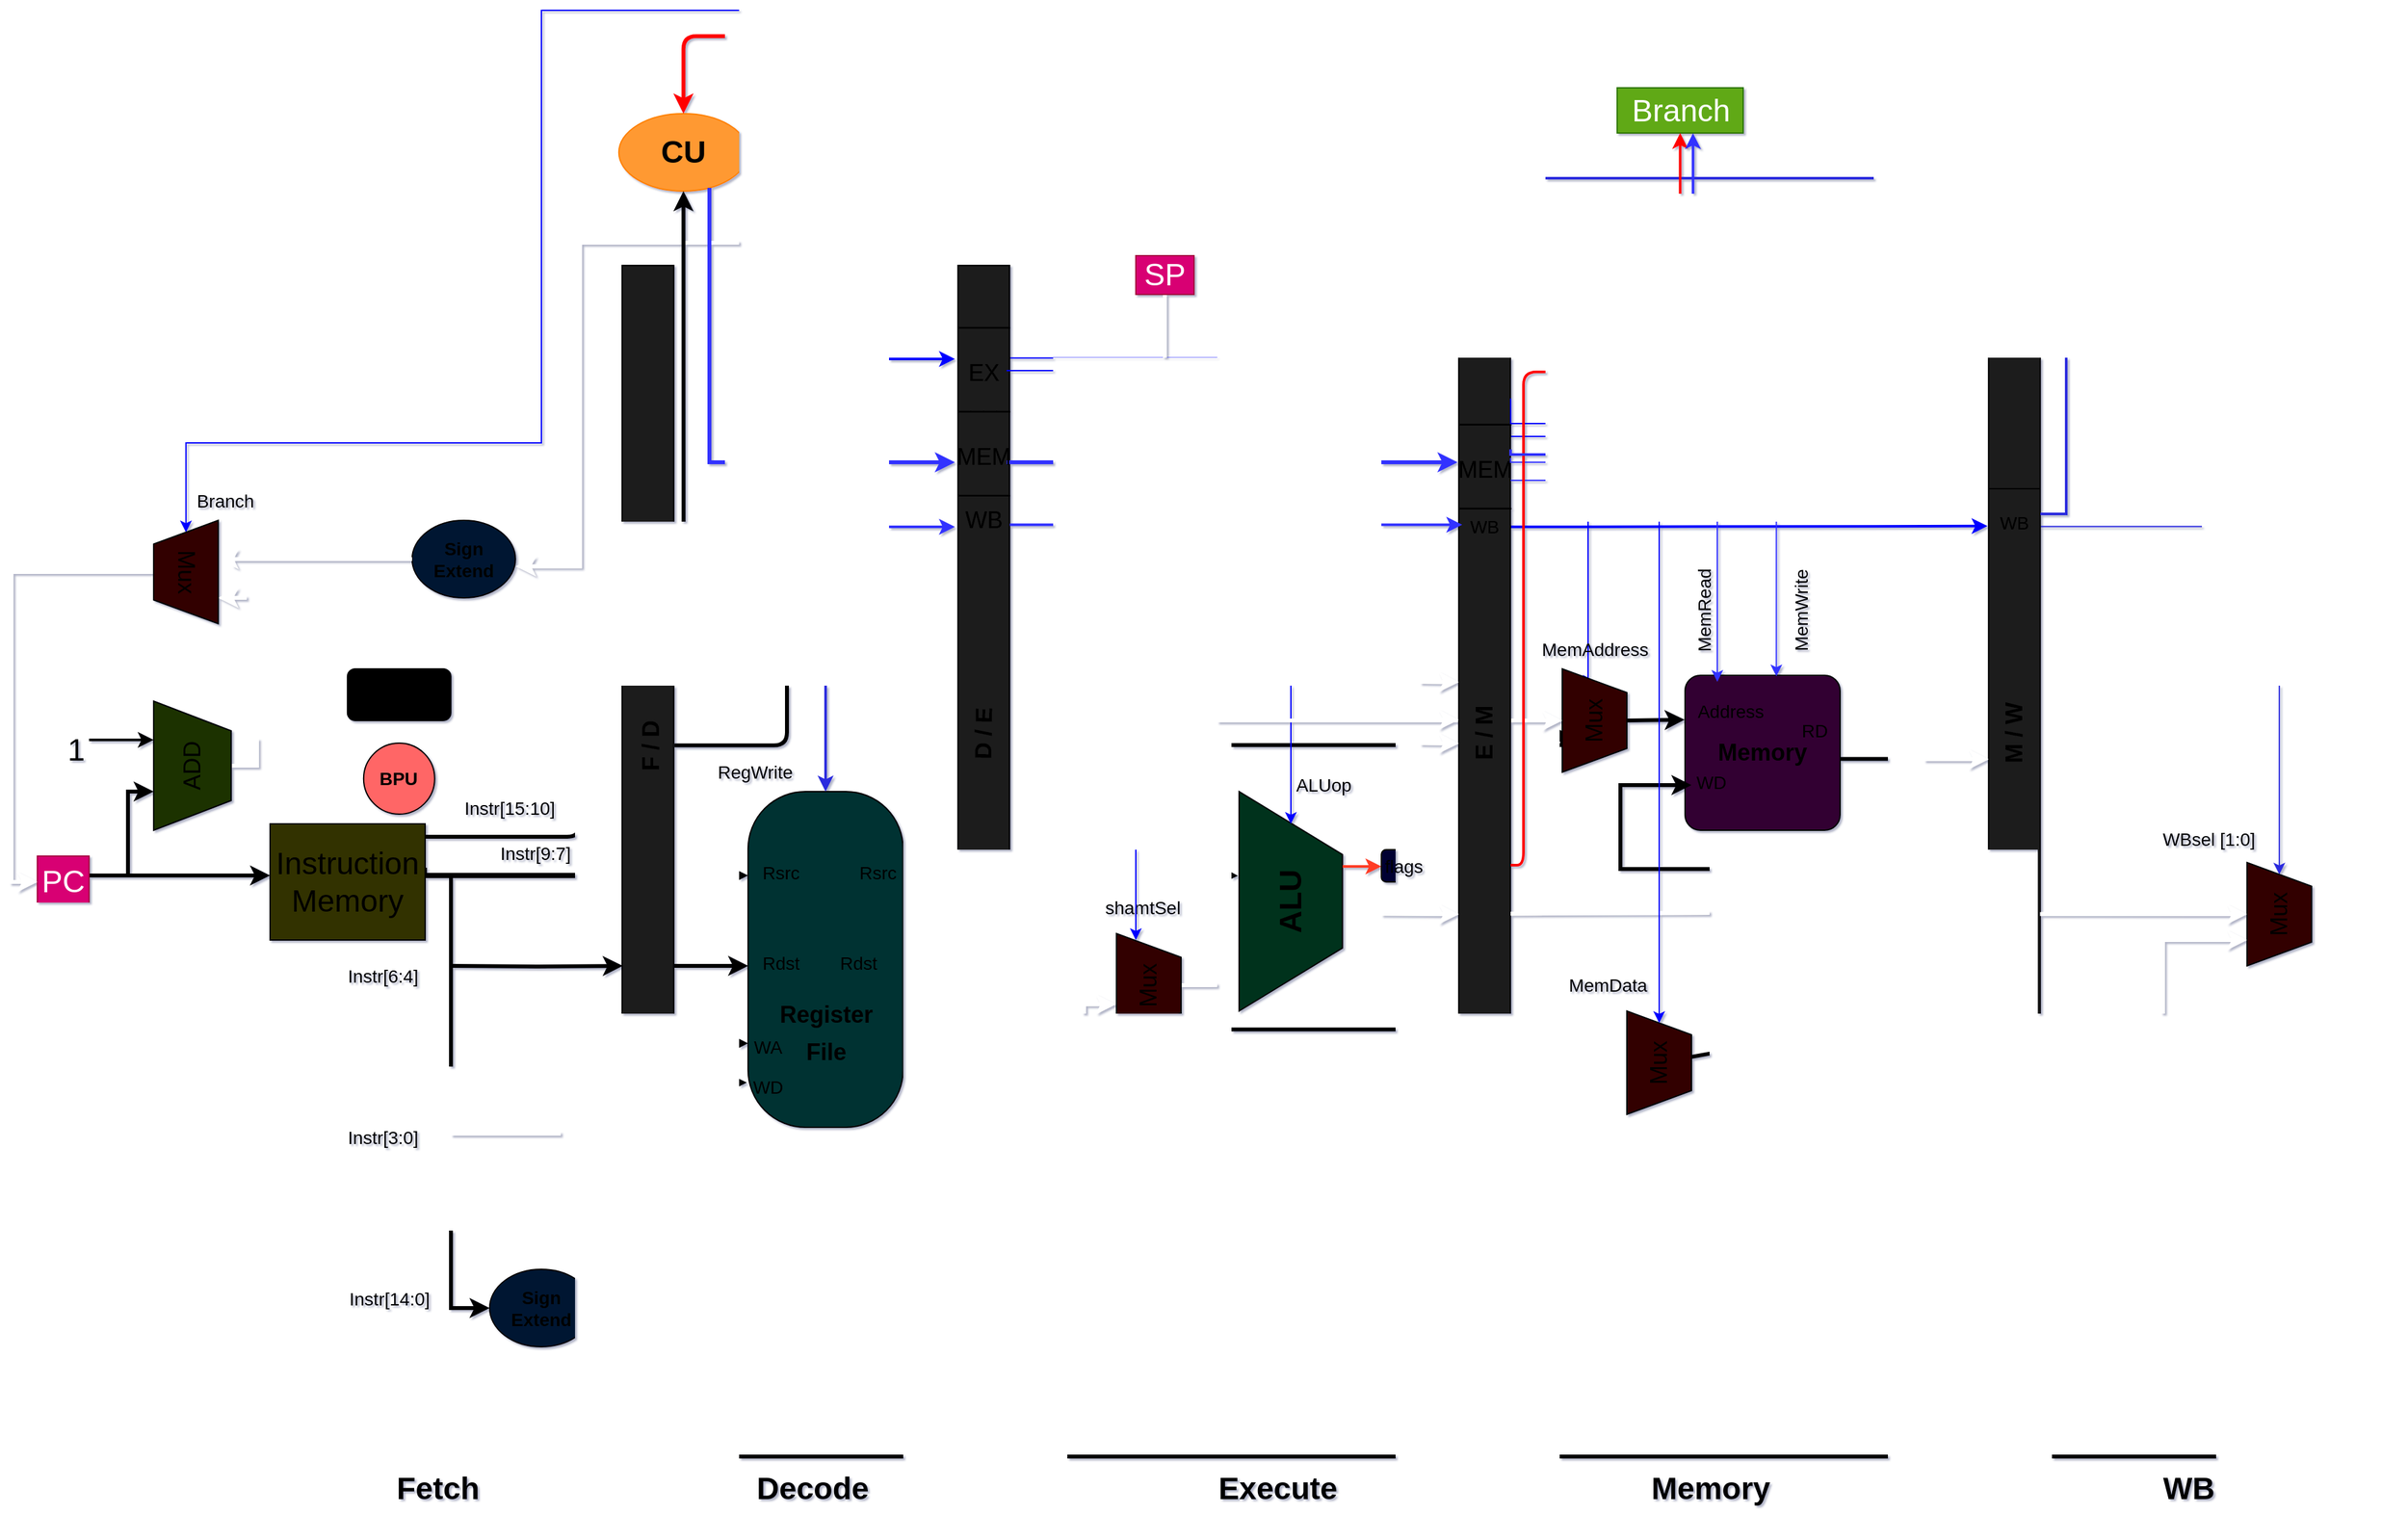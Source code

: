 <mxfile>
    <diagram id="hN2imFUbjWq815YW1i8x" name="Page-1">
        <mxGraphModel dx="3600" dy="2480" grid="1" gridSize="10" guides="1" tooltips="1" connect="1" arrows="1" fold="1" page="1" pageScale="1" pageWidth="850" pageHeight="1100" background="none" math="0" shadow="1">
            <root>
                <mxCell id="0"/>
                <mxCell id="1" parent="0"/>
                <mxCell id="GlmsrG5sMG7XwUcal3Ds-2" value="" style="endArrow=none;dashed=1;html=1;dashPattern=1 3;strokeWidth=2;rounded=0;startArrow=none;shadow=0;" parent="1" source="GlmsrG5sMG7XwUcal3Ds-90" edge="1">
                    <mxGeometry width="50" height="50" relative="1" as="geometry">
                        <mxPoint x="588.91" y="880" as="sourcePoint"/>
                        <mxPoint x="584.91" y="50" as="targetPoint"/>
                    </mxGeometry>
                </mxCell>
                <mxCell id="GlmsrG5sMG7XwUcal3Ds-3" value="" style="endArrow=none;dashed=1;html=1;dashPattern=1 3;strokeWidth=2;rounded=0;fillColor=#000000;shadow=0;startArrow=none;" parent="1" source="WDpgufmApOgBnWALHM8Q-29" edge="1">
                    <mxGeometry width="50" height="50" relative="1" as="geometry">
                        <mxPoint x="-480" y="875" as="sourcePoint"/>
                        <mxPoint x="-480" y="45" as="targetPoint"/>
                    </mxGeometry>
                </mxCell>
                <mxCell id="GlmsrG5sMG7XwUcal3Ds-5" value="&lt;b&gt;&lt;font style=&quot;font-size: 24px;&quot;&gt;Fetch&lt;/font&gt;&lt;/b&gt;" style="text;html=1;strokeColor=none;fillColor=none;align=center;verticalAlign=middle;whiteSpace=wrap;rounded=0;shadow=0;" parent="1" vertex="1">
                    <mxGeometry x="-660.09" y="900" width="60" height="30" as="geometry"/>
                </mxCell>
                <mxCell id="GlmsrG5sMG7XwUcal3Ds-6" value="&lt;b&gt;&lt;font style=&quot;font-size: 24px;&quot;&gt;Decode&lt;/font&gt;&lt;/b&gt;" style="text;html=1;strokeColor=none;fillColor=none;align=center;verticalAlign=middle;whiteSpace=wrap;rounded=0;shadow=0;" parent="1" vertex="1">
                    <mxGeometry x="-370.09" y="900" width="60" height="30" as="geometry"/>
                </mxCell>
                <mxCell id="GlmsrG5sMG7XwUcal3Ds-7" value="&lt;b&gt;&lt;font style=&quot;font-size: 24px;&quot;&gt;Execute&lt;/font&gt;&lt;/b&gt;" style="text;html=1;strokeColor=none;fillColor=none;align=center;verticalAlign=middle;whiteSpace=wrap;rounded=0;shadow=0;" parent="1" vertex="1">
                    <mxGeometry x="-10" y="900" width="60" height="30" as="geometry"/>
                </mxCell>
                <mxCell id="GlmsrG5sMG7XwUcal3Ds-8" value="&lt;b&gt;&lt;font style=&quot;font-size: 24px;&quot;&gt;Memory&lt;/font&gt;&lt;/b&gt;" style="text;html=1;strokeColor=none;fillColor=none;align=center;verticalAlign=middle;whiteSpace=wrap;rounded=0;shadow=0;" parent="1" vertex="1">
                    <mxGeometry x="325" y="900" width="60" height="30" as="geometry"/>
                </mxCell>
                <mxCell id="GlmsrG5sMG7XwUcal3Ds-9" value="&lt;b&gt;&lt;font style=&quot;font-size: 24px;&quot;&gt;WB&lt;/font&gt;&lt;/b&gt;" style="text;html=1;strokeColor=none;fillColor=none;align=center;verticalAlign=middle;whiteSpace=wrap;rounded=0;movable=1;resizable=1;rotatable=1;deletable=1;editable=1;connectable=1;shadow=0;" parent="1" vertex="1">
                    <mxGeometry x="694.91" y="900" width="60" height="30" as="geometry"/>
                </mxCell>
                <mxCell id="GlmsrG5sMG7XwUcal3Ds-10" style="edgeStyle=orthogonalEdgeStyle;rounded=0;orthogonalLoop=1;jettySize=auto;html=1;exitX=0.995;exitY=0.378;exitDx=0;exitDy=0;entryX=0.467;entryY=-0.024;entryDx=0;entryDy=0;entryPerimeter=0;fontSize=24;shadow=0;exitPerimeter=0;strokeWidth=4;" parent="1" source="GlmsrG5sMG7XwUcal3Ds-13" target="WDpgufmApOgBnWALHM8Q-29" edge="1">
                    <mxGeometry relative="1" as="geometry">
                        <Array as="points">
                            <mxPoint x="-495" y="440"/>
                            <mxPoint x="-489" y="440"/>
                        </Array>
                    </mxGeometry>
                </mxCell>
                <mxCell id="27" style="edgeStyle=orthogonalEdgeStyle;html=1;strokeWidth=3;" parent="1" source="GlmsrG5sMG7XwUcal3Ds-13" edge="1">
                    <mxGeometry relative="1" as="geometry">
                        <mxPoint x="-490" y="340" as="targetPoint"/>
                        <Array as="points">
                            <mxPoint x="-520" y="410"/>
                            <mxPoint x="-520" y="340"/>
                        </Array>
                    </mxGeometry>
                </mxCell>
                <mxCell id="GlmsrG5sMG7XwUcal3Ds-13" value="Instruction&lt;br&gt;Memory&lt;br&gt;" style="rounded=0;whiteSpace=wrap;html=1;fontSize=24;fillColor=#333300;shadow=0;" parent="1" vertex="1">
                    <mxGeometry x="-760" y="400" width="120" height="90" as="geometry"/>
                </mxCell>
                <mxCell id="GlmsrG5sMG7XwUcal3Ds-14" style="edgeStyle=orthogonalEdgeStyle;rounded=0;orthogonalLoop=1;jettySize=auto;html=1;fontSize=24;entryX=0;entryY=0.75;entryDx=0;entryDy=0;shadow=0;strokeWidth=3;" parent="1" edge="1">
                    <mxGeometry relative="1" as="geometry">
                        <mxPoint x="-870" y="440" as="sourcePoint"/>
                        <mxPoint x="-850.09" y="375" as="targetPoint"/>
                        <Array as="points">
                            <mxPoint x="-870" y="375"/>
                        </Array>
                    </mxGeometry>
                </mxCell>
                <mxCell id="GlmsrG5sMG7XwUcal3Ds-15" style="edgeStyle=orthogonalEdgeStyle;rounded=0;orthogonalLoop=1;jettySize=auto;html=1;entryX=0;entryY=0.25;entryDx=0;entryDy=0;fontSize=24;shadow=0;strokeWidth=2;" parent="1" source="GlmsrG5sMG7XwUcal3Ds-16" edge="1">
                    <mxGeometry relative="1" as="geometry">
                        <mxPoint x="-850.09" y="335" as="targetPoint"/>
                        <Array as="points">
                            <mxPoint x="-880.09" y="335"/>
                            <mxPoint x="-880.09" y="335"/>
                        </Array>
                    </mxGeometry>
                </mxCell>
                <mxCell id="GlmsrG5sMG7XwUcal3Ds-16" value="1" style="text;html=1;strokeColor=none;fillColor=none;align=center;verticalAlign=middle;whiteSpace=wrap;rounded=0;fontSize=24;shadow=0;" parent="1" vertex="1">
                    <mxGeometry x="-920" y="330" width="19.91" height="25" as="geometry"/>
                </mxCell>
                <mxCell id="GlmsrG5sMG7XwUcal3Ds-17" style="edgeStyle=orthogonalEdgeStyle;rounded=0;orthogonalLoop=1;jettySize=auto;html=1;fontSize=24;shadow=0;strokeWidth=3;" parent="1" edge="1">
                    <mxGeometry relative="1" as="geometry">
                        <Array as="points">
                            <mxPoint x="-900" y="440"/>
                            <mxPoint x="-720" y="440"/>
                        </Array>
                        <mxPoint x="-900" y="440" as="sourcePoint"/>
                        <mxPoint x="-760" y="440" as="targetPoint"/>
                    </mxGeometry>
                </mxCell>
                <mxCell id="GlmsrG5sMG7XwUcal3Ds-18" value="PC" style="rounded=0;whiteSpace=wrap;html=1;fontSize=24;fillColor=#d80073;shadow=0;fontColor=#ffffff;strokeColor=#A50040;" parent="1" vertex="1">
                    <mxGeometry x="-940.09" y="425" width="40" height="40" as="geometry"/>
                </mxCell>
                <mxCell id="GlmsrG5sMG7XwUcal3Ds-19" style="edgeStyle=orthogonalEdgeStyle;rounded=0;orthogonalLoop=1;jettySize=auto;html=1;exitX=1;exitY=0.25;exitDx=0;exitDy=0;entryX=0.616;entryY=1.011;entryDx=0;entryDy=0;fontSize=24;entryPerimeter=0;shadow=0;strokeWidth=3;" parent="1" source="GlmsrG5sMG7XwUcal3Ds-24" target="GlmsrG5sMG7XwUcal3Ds-28" edge="1">
                    <mxGeometry relative="1" as="geometry">
                        <Array as="points">
                            <mxPoint x="-20" y="440"/>
                        </Array>
                    </mxGeometry>
                </mxCell>
                <mxCell id="GlmsrG5sMG7XwUcal3Ds-20" style="edgeStyle=orthogonalEdgeStyle;rounded=0;orthogonalLoop=1;jettySize=auto;html=1;fontSize=24;entryX=0;entryY=0.25;entryDx=0;entryDy=0;shadow=0;exitX=0.466;exitY=0.997;exitDx=0;exitDy=0;exitPerimeter=0;strokeWidth=3;" parent="1" source="WDpgufmApOgBnWALHM8Q-29" target="GlmsrG5sMG7XwUcal3Ds-24" edge="1">
                    <mxGeometry relative="1" as="geometry">
                        <mxPoint x="-430" y="440" as="sourcePoint"/>
                        <Array as="points"/>
                    </mxGeometry>
                </mxCell>
                <mxCell id="GlmsrG5sMG7XwUcal3Ds-21" style="edgeStyle=orthogonalEdgeStyle;rounded=0;orthogonalLoop=1;jettySize=auto;html=1;fontSize=14;entryX=0.698;entryY=0.986;entryDx=0;entryDy=0;entryPerimeter=0;shadow=0;exitX=0.388;exitY=1.008;exitDx=0;exitDy=0;exitPerimeter=0;strokeWidth=3;" parent="1" source="GlmsrG5sMG7XwUcal3Ds-105" target="GlmsrG5sMG7XwUcal3Ds-84" edge="1">
                    <mxGeometry relative="1" as="geometry">
                        <mxPoint x="-80" y="500" as="targetPoint"/>
                        <Array as="points"/>
                        <mxPoint x="-270" y="509" as="sourcePoint"/>
                    </mxGeometry>
                </mxCell>
                <mxCell id="GlmsrG5sMG7XwUcal3Ds-22" style="edgeStyle=orthogonalEdgeStyle;rounded=0;orthogonalLoop=1;jettySize=auto;html=1;entryX=0;entryY=0.75;entryDx=0;entryDy=0;fontSize=14;shadow=0;strokeWidth=3;" parent="1" target="GlmsrG5sMG7XwUcal3Ds-24" edge="1">
                    <mxGeometry relative="1" as="geometry">
                        <mxPoint x="-430" y="510" as="sourcePoint"/>
                        <Array as="points">
                            <mxPoint x="-430" y="520"/>
                            <mxPoint x="-430" y="570"/>
                        </Array>
                    </mxGeometry>
                </mxCell>
                <mxCell id="GlmsrG5sMG7XwUcal3Ds-24" value="" style="rounded=1;whiteSpace=wrap;html=1;fontSize=18;arcSize=37;fillColor=#003333;shadow=0;" parent="1" vertex="1">
                    <mxGeometry x="-390.09" y="375" width="120" height="260" as="geometry"/>
                </mxCell>
                <mxCell id="GlmsrG5sMG7XwUcal3Ds-25" style="edgeStyle=orthogonalEdgeStyle;rounded=0;orthogonalLoop=1;jettySize=auto;html=1;exitX=1;exitY=1.119;exitDx=0;exitDy=0;entryX=0.75;entryY=0;entryDx=0;entryDy=0;fontSize=24;shadow=0;exitPerimeter=0;strokeWidth=3;" parent="1" source="WDpgufmApOgBnWALHM8Q-13" target="GlmsrG5sMG7XwUcal3Ds-72" edge="1">
                    <mxGeometry relative="1" as="geometry">
                        <mxPoint x="609.82" y="440" as="targetPoint"/>
                        <mxPoint x="499.82" y="350" as="sourcePoint"/>
                        <Array as="points">
                            <mxPoint x="640" y="350"/>
                            <mxPoint x="640" y="450"/>
                        </Array>
                    </mxGeometry>
                </mxCell>
                <mxCell id="GlmsrG5sMG7XwUcal3Ds-27" value="&lt;b&gt;Memory&lt;/b&gt;" style="rounded=1;whiteSpace=wrap;html=1;fontSize=18;arcSize=10;fillColor=#330033;shadow=0;" parent="1" vertex="1">
                    <mxGeometry x="335" y="285" width="120" height="120" as="geometry"/>
                </mxCell>
                <mxCell id="GlmsrG5sMG7XwUcal3Ds-28" value="&lt;b&gt;&lt;font style=&quot;font-size: 24px;&quot;&gt;ALU&lt;/font&gt;&lt;/b&gt;" style="verticalLabelPosition=middle;verticalAlign=middle;html=1;shape=trapezoid;perimeter=trapezoidPerimeter;whiteSpace=wrap;size=0.287;arcSize=10;flipV=1;labelPosition=center;align=center;fontSize=18;rotation=-90;fillColor=#00331A;shadow=0;" parent="1" vertex="1">
                    <mxGeometry x="-55.09" y="420" width="170" height="80" as="geometry"/>
                </mxCell>
                <mxCell id="GlmsrG5sMG7XwUcal3Ds-29" style="edgeStyle=orthogonalEdgeStyle;rounded=0;orthogonalLoop=1;jettySize=auto;html=1;exitX=0.5;exitY=1;exitDx=0;exitDy=0;entryX=0.75;entryY=0;entryDx=0;entryDy=0;strokeColor=#FFFFFF;fontSize=14;fillColor=#000000;shadow=0;strokeWidth=3;" parent="1" source="GlmsrG5sMG7XwUcal3Ds-30" target="GlmsrG5sMG7XwUcal3Ds-61" edge="1">
                    <mxGeometry relative="1" as="geometry"/>
                </mxCell>
                <mxCell id="GlmsrG5sMG7XwUcal3Ds-30" value="ADD" style="verticalLabelPosition=middle;verticalAlign=middle;html=1;shape=trapezoid;perimeter=trapezoidPerimeter;whiteSpace=wrap;size=0.23;arcSize=10;flipV=1;labelPosition=center;align=center;fontSize=18;rotation=-90;fillColor=#1A3300;shadow=0;" parent="1" vertex="1">
                    <mxGeometry x="-870.09" y="325" width="100" height="60" as="geometry"/>
                </mxCell>
                <mxCell id="GlmsrG5sMG7XwUcal3Ds-31" style="edgeStyle=orthogonalEdgeStyle;rounded=0;orthogonalLoop=1;jettySize=auto;html=1;exitX=0.5;exitY=1;exitDx=0;exitDy=0;entryX=-0.008;entryY=0.867;entryDx=0;entryDy=0;entryPerimeter=0;fontSize=24;shadow=0;strokeWidth=3;" parent="1" source="GlmsrG5sMG7XwUcal3Ds-72" target="GlmsrG5sMG7XwUcal3Ds-24" edge="1">
                    <mxGeometry relative="1" as="geometry">
                        <mxPoint x="559.91" y="460" as="sourcePoint"/>
                        <Array as="points">
                            <mxPoint x="880" y="470"/>
                            <mxPoint x="880" y="890"/>
                            <mxPoint x="-420" y="890"/>
                            <mxPoint x="-420" y="600"/>
                        </Array>
                    </mxGeometry>
                </mxCell>
                <mxCell id="GlmsrG5sMG7XwUcal3Ds-32" value="&lt;font style=&quot;font-size: 14px;&quot;&gt;Rsrc&lt;/font&gt;" style="text;html=1;align=center;verticalAlign=middle;resizable=0;points=[];autosize=1;strokeColor=none;fillColor=none;fontSize=24;shadow=0;" parent="1" vertex="1">
                    <mxGeometry x="-315.09" y="415" width="50" height="40" as="geometry"/>
                </mxCell>
                <mxCell id="GlmsrG5sMG7XwUcal3Ds-33" style="edgeStyle=orthogonalEdgeStyle;rounded=0;orthogonalLoop=1;jettySize=auto;html=1;fontSize=18;entryX=0.822;entryY=0.985;entryDx=0;entryDy=0;entryPerimeter=0;shadow=0;strokeWidth=3;" parent="1" target="GlmsrG5sMG7XwUcal3Ds-69" edge="1">
                    <mxGeometry relative="1" as="geometry">
                        <mxPoint x="-40" y="440" as="sourcePoint"/>
                        <mxPoint x="59.91" y="560" as="targetPoint"/>
                        <Array as="points">
                            <mxPoint x="-40.09" y="559"/>
                        </Array>
                    </mxGeometry>
                </mxCell>
                <mxCell id="GlmsrG5sMG7XwUcal3Ds-34" style="edgeStyle=orthogonalEdgeStyle;rounded=0;orthogonalLoop=1;jettySize=auto;html=1;fontSize=18;entryX=0.312;entryY=1.004;entryDx=0;entryDy=0;entryPerimeter=0;shadow=0;strokeWidth=3;" parent="1" target="GlmsrG5sMG7XwUcal3Ds-69" edge="1">
                    <mxGeometry relative="1" as="geometry">
                        <mxPoint x="-140" y="510" as="sourcePoint"/>
                        <mxPoint x="62.91" y="600" as="targetPoint"/>
                        <Array as="points">
                            <mxPoint x="-160" y="510"/>
                            <mxPoint x="-160" y="600"/>
                        </Array>
                    </mxGeometry>
                </mxCell>
                <mxCell id="GlmsrG5sMG7XwUcal3Ds-36" style="edgeStyle=orthogonalEdgeStyle;rounded=0;orthogonalLoop=1;jettySize=auto;html=1;exitX=0;exitY=0.25;exitDx=0;exitDy=0;fontSize=18;shadow=0;entryX=0.893;entryY=1.05;entryDx=0;entryDy=0;entryPerimeter=0;strokeWidth=3;" parent="1" target="GlmsrG5sMG7XwUcal3Ds-67" edge="1">
                    <mxGeometry relative="1" as="geometry">
                        <mxPoint x="-154.32" y="440" as="sourcePoint"/>
                        <mxPoint x="234.77" y="280" as="targetPoint"/>
                        <Array as="points">
                            <mxPoint x="-154" y="290"/>
                            <mxPoint x="235" y="290"/>
                            <mxPoint x="235" y="289"/>
                        </Array>
                    </mxGeometry>
                </mxCell>
                <mxCell id="GlmsrG5sMG7XwUcal3Ds-37" style="edgeStyle=orthogonalEdgeStyle;rounded=0;orthogonalLoop=1;jettySize=auto;html=1;exitX=0;exitY=0.75;exitDx=0;exitDy=0;fontSize=18;entryX=0.25;entryY=0;entryDx=0;entryDy=0;shadow=0;strokeWidth=3;" parent="1" target="GlmsrG5sMG7XwUcal3Ds-67" edge="1">
                    <mxGeometry relative="1" as="geometry">
                        <mxPoint x="-140.09" y="510" as="sourcePoint"/>
                        <mxPoint x="79.91" y="340" as="targetPoint"/>
                        <Array as="points">
                            <mxPoint x="-140" y="339"/>
                            <mxPoint x="240" y="339"/>
                        </Array>
                    </mxGeometry>
                </mxCell>
                <mxCell id="GlmsrG5sMG7XwUcal3Ds-38" value="&lt;font style=&quot;font-size: 14px;&quot;&gt;Address&lt;/font&gt;" style="text;html=1;align=center;verticalAlign=middle;resizable=0;points=[];autosize=1;strokeColor=none;fillColor=none;fontSize=24;shadow=0;" parent="1" vertex="1">
                    <mxGeometry x="335" y="290" width="70" height="40" as="geometry"/>
                </mxCell>
                <mxCell id="GlmsrG5sMG7XwUcal3Ds-39" value="&lt;font style=&quot;font-size: 14px;&quot;&gt;WD&lt;/font&gt;" style="text;html=1;align=center;verticalAlign=middle;resizable=0;points=[];autosize=1;strokeColor=none;fillColor=none;fontSize=24;shadow=0;" parent="1" vertex="1">
                    <mxGeometry x="330" y="345" width="50" height="40" as="geometry"/>
                </mxCell>
                <mxCell id="GlmsrG5sMG7XwUcal3Ds-40" value="&lt;font style=&quot;font-size: 14px;&quot;&gt;Rdst&lt;/font&gt;" style="text;html=1;align=center;verticalAlign=middle;resizable=0;points=[];autosize=1;strokeColor=none;fillColor=none;fontSize=24;shadow=0;" parent="1" vertex="1">
                    <mxGeometry x="-330.09" y="485" width="50" height="40" as="geometry"/>
                </mxCell>
                <mxCell id="GlmsrG5sMG7XwUcal3Ds-41" value="&lt;font style=&quot;&quot;&gt;&lt;font style=&quot;font-size: 18px;&quot;&gt;&lt;b&gt;Register&lt;br&gt;&lt;font style=&quot;&quot;&gt;File&lt;/font&gt;&lt;/b&gt;&lt;/font&gt;&lt;br&gt;&lt;/font&gt;" style="text;html=1;align=center;verticalAlign=middle;resizable=0;points=[];autosize=1;strokeColor=none;fillColor=none;fontSize=24;shadow=0;" parent="1" vertex="1">
                    <mxGeometry x="-380.09" y="525" width="100" height="70" as="geometry"/>
                </mxCell>
                <mxCell id="GlmsrG5sMG7XwUcal3Ds-42" value="&lt;font style=&quot;font-size: 14px;&quot;&gt;WD&lt;br&gt;&lt;br&gt;&lt;/font&gt;" style="text;html=1;align=center;verticalAlign=middle;resizable=0;points=[];autosize=1;strokeColor=none;fillColor=none;fontSize=24;shadow=0;" parent="1" vertex="1">
                    <mxGeometry x="-400.09" y="580" width="50" height="70" as="geometry"/>
                </mxCell>
                <mxCell id="GlmsrG5sMG7XwUcal3Ds-43" style="edgeStyle=orthogonalEdgeStyle;rounded=0;orthogonalLoop=1;jettySize=auto;html=1;exitX=0.5;exitY=0;exitDx=0;exitDy=0;entryX=0;entryY=0.5;entryDx=0;entryDy=0;strokeColor=#0000FF;fontSize=14;fillColor=#000000;shadow=0;" parent="1" source="18" target="GlmsrG5sMG7XwUcal3Ds-61" edge="1">
                    <mxGeometry relative="1" as="geometry">
                        <Array as="points">
                            <mxPoint x="336" y="-230"/>
                            <mxPoint x="-550" y="-230"/>
                            <mxPoint x="-550" y="105"/>
                            <mxPoint x="-825" y="105"/>
                        </Array>
                    </mxGeometry>
                </mxCell>
                <mxCell id="GlmsrG5sMG7XwUcal3Ds-48" value="&lt;font style=&quot;font-size: 24px;&quot;&gt;&lt;b&gt;CU&lt;/b&gt;&lt;/font&gt;" style="ellipse;whiteSpace=wrap;html=1;fontSize=18;strokeColor=#FF8000;fillColor=#FF9933;shadow=0;" parent="1" vertex="1">
                    <mxGeometry x="-490.09" y="-150" width="100" height="60" as="geometry"/>
                </mxCell>
                <mxCell id="GlmsrG5sMG7XwUcal3Ds-49" value="&lt;font style=&quot;font-size: 14px&quot;&gt;Instr[6:4]&lt;/font&gt;" style="text;html=1;align=center;verticalAlign=middle;resizable=0;points=[];autosize=1;strokeColor=none;fillColor=none;fontSize=24;shadow=0;" parent="1" vertex="1">
                    <mxGeometry x="-707.59" y="495" width="70" height="40" as="geometry"/>
                </mxCell>
                <mxCell id="GlmsrG5sMG7XwUcal3Ds-51" value="&lt;font style=&quot;font-size: 14px;&quot;&gt;WA&lt;/font&gt;" style="text;html=1;align=center;verticalAlign=middle;resizable=0;points=[];autosize=1;strokeColor=none;fillColor=none;fontSize=24;shadow=0;" parent="1" vertex="1">
                    <mxGeometry x="-400.09" y="550" width="50" height="40" as="geometry"/>
                </mxCell>
                <mxCell id="GlmsrG5sMG7XwUcal3Ds-52" style="edgeStyle=orthogonalEdgeStyle;rounded=0;orthogonalLoop=1;jettySize=auto;html=1;strokeColor=#FFFFFF;fontSize=14;fillColor=#000000;entryX=1.004;entryY=0.594;entryDx=0;entryDy=0;shadow=0;entryPerimeter=0;strokeWidth=3;" parent="1" target="GlmsrG5sMG7XwUcal3Ds-54" edge="1">
                    <mxGeometry relative="1" as="geometry">
                        <mxPoint x="-170" y="510" as="sourcePoint"/>
                        <Array as="points">
                            <mxPoint x="-170" y="-50"/>
                            <mxPoint x="-520" y="-50"/>
                            <mxPoint x="-520" y="201"/>
                        </Array>
                    </mxGeometry>
                </mxCell>
                <mxCell id="GlmsrG5sMG7XwUcal3Ds-54" value="&lt;b&gt;Sign &lt;/b&gt;&lt;br&gt;&lt;b&gt;Extend&lt;/b&gt;" style="ellipse;whiteSpace=wrap;html=1;fontSize=14;fillColor=#001933;shadow=0;" parent="1" vertex="1">
                    <mxGeometry x="-650.09" y="165" width="80" height="60" as="geometry"/>
                </mxCell>
                <mxCell id="GlmsrG5sMG7XwUcal3Ds-55" style="edgeStyle=orthogonalEdgeStyle;rounded=0;orthogonalLoop=1;jettySize=auto;html=1;entryX=0;entryY=0.5;entryDx=0;entryDy=0;fontSize=14;shadow=0;strokeWidth=3;" parent="1" target="GlmsrG5sMG7XwUcal3Ds-57" edge="1">
                    <mxGeometry relative="1" as="geometry">
                        <Array as="points">
                            <mxPoint x="-620" y="440"/>
                            <mxPoint x="-620" y="775"/>
                        </Array>
                        <mxPoint x="-520" y="440" as="sourcePoint"/>
                    </mxGeometry>
                </mxCell>
                <mxCell id="GlmsrG5sMG7XwUcal3Ds-56" style="edgeStyle=orthogonalEdgeStyle;rounded=0;orthogonalLoop=1;jettySize=auto;html=1;entryX=0.095;entryY=-0.009;entryDx=0;entryDy=0;entryPerimeter=0;shadow=0;strokeColor=#FFFFFF;fontSize=10;fillColor=none;strokeWidth=3;" parent="1" source="GlmsrG5sMG7XwUcal3Ds-57" target="GlmsrG5sMG7XwUcal3Ds-92" edge="1">
                    <mxGeometry relative="1" as="geometry">
                        <Array as="points"/>
                    </mxGeometry>
                </mxCell>
                <mxCell id="GlmsrG5sMG7XwUcal3Ds-57" value="&lt;b&gt;Sign &lt;/b&gt;&lt;br&gt;&lt;b&gt;Extend&lt;/b&gt;" style="ellipse;whiteSpace=wrap;html=1;fontSize=14;fillColor=#001933;shadow=0;" parent="1" vertex="1">
                    <mxGeometry x="-590.09" y="745" width="80" height="60" as="geometry"/>
                </mxCell>
                <mxCell id="GlmsrG5sMG7XwUcal3Ds-58" value="&lt;font style=&quot;font-size: 14px&quot;&gt;Instr[14:0]&lt;/font&gt;" style="text;html=1;align=center;verticalAlign=middle;resizable=0;points=[];autosize=1;strokeColor=none;fillColor=none;fontSize=24;shadow=0;" parent="1" vertex="1">
                    <mxGeometry x="-707.59" y="745" width="80" height="40" as="geometry"/>
                </mxCell>
                <mxCell id="GlmsrG5sMG7XwUcal3Ds-59" value="&lt;b&gt;BPU&lt;/b&gt;" style="ellipse;whiteSpace=wrap;html=1;aspect=fixed;fontSize=14;fillColor=#FF6666;shadow=0;" parent="1" vertex="1">
                    <mxGeometry x="-687.59" y="337.5" width="55" height="55" as="geometry"/>
                </mxCell>
                <mxCell id="GlmsrG5sMG7XwUcal3Ds-60" style="edgeStyle=orthogonalEdgeStyle;rounded=0;orthogonalLoop=1;jettySize=auto;html=1;exitX=0.5;exitY=1;exitDx=0;exitDy=0;entryX=0;entryY=0.5;entryDx=0;entryDy=0;strokeColor=#FFFFFF;fontSize=14;fillColor=#000000;shadow=0;strokeWidth=3;" parent="1" source="GlmsrG5sMG7XwUcal3Ds-61" target="GlmsrG5sMG7XwUcal3Ds-18" edge="1">
                    <mxGeometry relative="1" as="geometry"/>
                </mxCell>
                <mxCell id="GlmsrG5sMG7XwUcal3Ds-61" value="Mux&lt;br&gt;" style="verticalLabelPosition=middle;verticalAlign=middle;html=1;shape=trapezoid;perimeter=trapezoidPerimeter;whiteSpace=wrap;size=0.23;arcSize=10;flipV=1;labelPosition=center;align=center;fontSize=18;rotation=90;fillColor=#330000;shadow=0;" parent="1" vertex="1">
                    <mxGeometry x="-865.09" y="180" width="80" height="50" as="geometry"/>
                </mxCell>
                <mxCell id="GlmsrG5sMG7XwUcal3Ds-62" style="edgeStyle=orthogonalEdgeStyle;rounded=0;orthogonalLoop=1;jettySize=auto;html=1;entryX=0;entryY=0.5;entryDx=0;entryDy=0;strokeColor=#FF3C26;fontSize=14;fillColor=#000000;shadow=0;strokeWidth=2;" parent="1" target="GlmsrG5sMG7XwUcal3Ds-64" edge="1">
                    <mxGeometry relative="1" as="geometry">
                        <mxPoint x="70" y="433" as="sourcePoint"/>
                    </mxGeometry>
                </mxCell>
                <mxCell id="2" style="edgeStyle=none;html=1;exitX=1;exitY=0.5;exitDx=0;exitDy=0;entryX=0.483;entryY=-0.02;entryDx=0;entryDy=0;entryPerimeter=0;strokeWidth=2;strokeColor=#FF0000;" parent="1" source="GlmsrG5sMG7XwUcal3Ds-64" target="GlmsrG5sMG7XwUcal3Ds-92" edge="1">
                    <mxGeometry relative="1" as="geometry"/>
                </mxCell>
                <mxCell id="GlmsrG5sMG7XwUcal3Ds-64" value="flags" style="rounded=1;whiteSpace=wrap;html=1;fontSize=14;fillColor=#000033;shadow=0;" parent="1" vertex="1">
                    <mxGeometry x="100" y="420" width="35" height="25" as="geometry"/>
                </mxCell>
                <mxCell id="GlmsrG5sMG7XwUcal3Ds-65" value="Branch" style="text;html=1;align=center;verticalAlign=middle;resizable=0;points=[];autosize=1;strokeColor=none;fillColor=none;fontSize=14;shadow=0;" parent="1" vertex="1">
                    <mxGeometry x="-830" y="135" width="70" height="30" as="geometry"/>
                </mxCell>
                <mxCell id="GlmsrG5sMG7XwUcal3Ds-66" style="edgeStyle=orthogonalEdgeStyle;rounded=0;orthogonalLoop=1;jettySize=auto;html=1;entryX=1;entryY=0.5;entryDx=0;entryDy=0;strokeColor=#0000FF;fontSize=14;fillColor=#000000;shadow=0;exitX=0.871;exitY=0.968;exitDx=0;exitDy=0;exitPerimeter=0;" parent="1" source="GlmsrG5sMG7XwUcal3Ds-92" target="GlmsrG5sMG7XwUcal3Ds-67" edge="1">
                    <mxGeometry relative="1" as="geometry">
                        <Array as="points">
                            <mxPoint x="200" y="89"/>
                            <mxPoint x="200" y="100"/>
                            <mxPoint x="260" y="100"/>
                            <mxPoint x="260" y="289"/>
                        </Array>
                        <mxPoint x="200" y="80" as="sourcePoint"/>
                    </mxGeometry>
                </mxCell>
                <mxCell id="GlmsrG5sMG7XwUcal3Ds-67" value="Mux&lt;br&gt;" style="verticalLabelPosition=middle;verticalAlign=middle;html=1;shape=trapezoid;perimeter=trapezoidPerimeter;whiteSpace=wrap;size=0.23;arcSize=10;flipV=1;labelPosition=center;align=center;fontSize=18;rotation=-90;fillColor=#330000;shadow=0;" parent="1" vertex="1">
                    <mxGeometry x="225" y="295" width="80" height="50" as="geometry"/>
                </mxCell>
                <mxCell id="GlmsrG5sMG7XwUcal3Ds-69" value="Mux&lt;br&gt;" style="verticalLabelPosition=middle;verticalAlign=middle;html=1;shape=trapezoid;perimeter=trapezoidPerimeter;whiteSpace=wrap;size=0.23;arcSize=10;flipV=1;labelPosition=center;align=center;fontSize=18;rotation=-90;fillColor=#330000;shadow=0;" parent="1" vertex="1">
                    <mxGeometry x="275" y="560" width="80" height="50" as="geometry"/>
                </mxCell>
                <mxCell id="GlmsrG5sMG7XwUcal3Ds-70" style="edgeStyle=orthogonalEdgeStyle;rounded=0;orthogonalLoop=1;jettySize=auto;html=1;strokeColor=#0000FF;fontSize=14;fillColor=#000000;shadow=0;entryX=0.153;entryY=1.147;entryDx=0;entryDy=0;entryPerimeter=0;strokeWidth=2;" parent="1" target="GlmsrG5sMG7XwUcal3Ds-96" edge="1">
                    <mxGeometry relative="1" as="geometry">
                        <Array as="points">
                            <mxPoint x="250" y="170"/>
                        </Array>
                        <mxPoint x="510" y="170" as="targetPoint"/>
                        <mxPoint x="200" y="170" as="sourcePoint"/>
                    </mxGeometry>
                </mxCell>
                <mxCell id="GlmsrG5sMG7XwUcal3Ds-71" style="edgeStyle=orthogonalEdgeStyle;rounded=0;orthogonalLoop=1;jettySize=auto;html=1;exitX=0.791;exitY=1.007;exitDx=0;exitDy=0;entryX=1;entryY=0.5;entryDx=0;entryDy=0;shadow=0;strokeColor=#2C2CDE;fontSize=18;exitPerimeter=0;" parent="1" source="GlmsrG5sMG7XwUcal3Ds-90" target="GlmsrG5sMG7XwUcal3Ds-72" edge="1">
                    <mxGeometry relative="1" as="geometry">
                        <Array as="points">
                            <mxPoint x="794.91" y="170"/>
                        </Array>
                    </mxGeometry>
                </mxCell>
                <mxCell id="GlmsrG5sMG7XwUcal3Ds-72" value="Mux&lt;br&gt;" style="verticalLabelPosition=middle;verticalAlign=middle;html=1;shape=trapezoid;perimeter=trapezoidPerimeter;whiteSpace=wrap;size=0.23;arcSize=10;flipV=1;labelPosition=center;align=center;fontSize=18;rotation=-90;fillColor=#330000;movable=1;resizable=1;rotatable=1;deletable=1;editable=1;connectable=1;shadow=0;" parent="1" vertex="1">
                    <mxGeometry x="754.91" y="445" width="80" height="50" as="geometry"/>
                </mxCell>
                <mxCell id="GlmsrG5sMG7XwUcal3Ds-73" value="MemAddress" style="text;html=1;align=center;verticalAlign=middle;resizable=0;points=[];autosize=1;strokeColor=none;fillColor=none;fontSize=14;shadow=0;" parent="1" vertex="1">
                    <mxGeometry x="210.0" y="250" width="110" height="30" as="geometry"/>
                </mxCell>
                <mxCell id="GlmsrG5sMG7XwUcal3Ds-74" value="WBsel [1:0]" style="text;html=1;align=center;verticalAlign=middle;resizable=1;points=[];autosize=1;strokeColor=none;fillColor=none;fontSize=14;movable=1;rotatable=1;deletable=1;editable=1;connectable=1;shadow=0;" parent="1" vertex="1">
                    <mxGeometry x="695" y="402.43" width="90" height="20" as="geometry"/>
                </mxCell>
                <mxCell id="GlmsrG5sMG7XwUcal3Ds-75" value="MemData&lt;br&gt;" style="text;html=1;align=center;verticalAlign=middle;resizable=0;points=[];autosize=1;strokeColor=none;fillColor=none;fontSize=14;shadow=0;" parent="1" vertex="1">
                    <mxGeometry x="234.77" y="510" width="80" height="30" as="geometry"/>
                </mxCell>
                <mxCell id="GlmsrG5sMG7XwUcal3Ds-76" value="RegWrite" style="text;html=1;align=center;verticalAlign=middle;resizable=0;points=[];autosize=1;strokeColor=none;fillColor=none;fontSize=14;shadow=0;" parent="1" vertex="1">
                    <mxGeometry x="-425.0" y="345" width="80" height="30" as="geometry"/>
                </mxCell>
                <mxCell id="GlmsrG5sMG7XwUcal3Ds-77" value="MemRead&lt;br&gt;" style="text;html=1;align=center;verticalAlign=middle;resizable=0;points=[];autosize=1;strokeColor=none;fillColor=none;fontSize=14;rotation=-90;shadow=0;" parent="1" vertex="1">
                    <mxGeometry x="305" y="220" width="90" height="30" as="geometry"/>
                </mxCell>
                <mxCell id="GlmsrG5sMG7XwUcal3Ds-78" value="MemWrite&lt;br&gt;" style="text;html=1;align=center;verticalAlign=middle;resizable=0;points=[];autosize=1;strokeColor=none;fillColor=none;fontSize=14;rotation=-90;shadow=0;" parent="1" vertex="1">
                    <mxGeometry x="380" y="220" width="90" height="30" as="geometry"/>
                </mxCell>
                <mxCell id="GlmsrG5sMG7XwUcal3Ds-79" style="edgeStyle=orthogonalEdgeStyle;rounded=0;orthogonalLoop=1;jettySize=auto;html=1;strokeColor=#0000FF;fontSize=14;fillColor=#000000;shadow=0;exitX=0.919;exitY=0.994;exitDx=0;exitDy=0;exitPerimeter=0;" parent="1" source="GlmsrG5sMG7XwUcal3Ds-105" edge="1">
                    <mxGeometry relative="1" as="geometry">
                        <mxPoint x="-180" y="40" as="sourcePoint"/>
                        <mxPoint x="30" y="400" as="targetPoint"/>
                        <Array as="points">
                            <mxPoint x="30" y="39"/>
                        </Array>
                    </mxGeometry>
                </mxCell>
                <mxCell id="GlmsrG5sMG7XwUcal3Ds-82" value="ALUop" style="text;html=1;align=center;verticalAlign=middle;resizable=0;points=[];autosize=1;strokeColor=none;fillColor=none;fontSize=14;shadow=0;" parent="1" vertex="1">
                    <mxGeometry x="20.0" y="355" width="70" height="30" as="geometry"/>
                </mxCell>
                <mxCell id="GlmsrG5sMG7XwUcal3Ds-83" style="edgeStyle=orthogonalEdgeStyle;rounded=0;orthogonalLoop=1;jettySize=auto;html=1;exitX=0.5;exitY=1;exitDx=0;exitDy=0;entryX=0.119;entryY=1.016;entryDx=0;entryDy=0;entryPerimeter=0;strokeColor=#FFFFFF;fontSize=14;fillColor=#000000;shadow=0;strokeWidth=3;" parent="1" source="GlmsrG5sMG7XwUcal3Ds-84" target="GlmsrG5sMG7XwUcal3Ds-28" edge="1">
                    <mxGeometry relative="1" as="geometry"/>
                </mxCell>
                <mxCell id="GlmsrG5sMG7XwUcal3Ds-84" value="Mux&lt;br&gt;" style="verticalLabelPosition=middle;verticalAlign=middle;html=1;shape=trapezoid;perimeter=trapezoidPerimeter;whiteSpace=wrap;size=0.23;arcSize=10;flipV=1;labelPosition=center;align=center;fontSize=18;rotation=-90;fillColor=#330000;shadow=0;" parent="1" vertex="1">
                    <mxGeometry x="-120" y="500" width="80" height="50" as="geometry"/>
                </mxCell>
                <mxCell id="GlmsrG5sMG7XwUcal3Ds-85" value="shamtSel" style="text;html=1;align=center;verticalAlign=middle;resizable=0;points=[];autosize=1;strokeColor=none;fillColor=none;fontSize=14;shadow=0;" parent="1" vertex="1">
                    <mxGeometry x="-120" y="455" width="70" height="20" as="geometry"/>
                </mxCell>
                <mxCell id="GlmsrG5sMG7XwUcal3Ds-87" value="&lt;b&gt;&lt;font style=&quot;font-size: 18px;&quot;&gt;HDU&lt;/font&gt;&lt;/b&gt;" style="rounded=1;whiteSpace=wrap;html=1;fillColor=#000000;shadow=0;" parent="1" vertex="1">
                    <mxGeometry x="-700.09" y="280" width="80" height="40" as="geometry"/>
                </mxCell>
                <mxCell id="GlmsrG5sMG7XwUcal3Ds-88" style="edgeStyle=orthogonalEdgeStyle;rounded=0;orthogonalLoop=1;jettySize=auto;html=1;exitX=0.5;exitY=1;exitDx=0;exitDy=0;entryX=0.5;entryY=0;entryDx=0;entryDy=0;shadow=0;strokeColor=#FFFFFF;fontSize=18;strokeWidth=3;" parent="1" source="GlmsrG5sMG7XwUcal3Ds-89" target="GlmsrG5sMG7XwUcal3Ds-67" edge="1">
                    <mxGeometry relative="1" as="geometry">
                        <Array as="points">
                            <mxPoint x="-68" y="320"/>
                        </Array>
                    </mxGeometry>
                </mxCell>
                <mxCell id="GlmsrG5sMG7XwUcal3Ds-89" value="SP" style="rounded=0;whiteSpace=wrap;html=1;fontSize=24;fillColor=#d80073;shadow=0;fontColor=#ffffff;strokeColor=#A50040;" parent="1" vertex="1">
                    <mxGeometry x="-90" y="-40" width="45" height="30" as="geometry"/>
                </mxCell>
                <mxCell id="GlmsrG5sMG7XwUcal3Ds-90" value="" style="rounded=0;whiteSpace=wrap;html=1;fontSize=18;fillColor=#1A1A1A;rotation=-90;shadow=0;" parent="1" vertex="1">
                    <mxGeometry x="159.91" y="400" width="860" height="40" as="geometry"/>
                </mxCell>
                <mxCell id="17" style="edgeStyle=elbowEdgeStyle;html=1;exitX=1;exitY=0.5;exitDx=0;exitDy=0;entryX=0.5;entryY=0;entryDx=0;entryDy=0;fontSize=18;strokeColor=#FF0000;strokeWidth=3;" parent="1" source="GlmsrG5sMG7XwUcal3Ds-92" target="GlmsrG5sMG7XwUcal3Ds-48" edge="1">
                    <mxGeometry relative="1" as="geometry">
                        <Array as="points">
                            <mxPoint x="20" y="-210"/>
                        </Array>
                    </mxGeometry>
                </mxCell>
                <mxCell id="GlmsrG5sMG7XwUcal3Ds-92" value="" style="rounded=0;whiteSpace=wrap;html=1;fontSize=18;fillColor=#1A1A1A;rotation=-90;shadow=0;" parent="1" vertex="1">
                    <mxGeometry x="-262.53" y="397.43" width="884.86" height="40" as="geometry"/>
                </mxCell>
                <mxCell id="GlmsrG5sMG7XwUcal3Ds-93" value="&lt;font style=&quot;font-size: 14px;&quot;&gt;WB&lt;/font&gt;" style="text;html=1;strokeColor=none;fillColor=none;align=center;verticalAlign=middle;whiteSpace=wrap;rounded=0;movable=1;resizable=1;rotatable=1;deletable=1;editable=1;connectable=1;shadow=0;" parent="1" vertex="1">
                    <mxGeometry x="150.0" y="155" width="60" height="30" as="geometry"/>
                </mxCell>
                <mxCell id="GlmsrG5sMG7XwUcal3Ds-96" value="&lt;font style=&quot;font-size: 14px;&quot;&gt;_____&lt;br&gt;&lt;br&gt;WB&lt;/font&gt;" style="text;html=1;strokeColor=none;fillColor=none;align=center;verticalAlign=middle;whiteSpace=wrap;rounded=0;movable=1;resizable=1;rotatable=1;deletable=1;editable=1;connectable=1;shadow=0;" parent="1" vertex="1">
                    <mxGeometry x="559.91" y="135" width="60" height="30" as="geometry"/>
                </mxCell>
                <mxCell id="GlmsrG5sMG7XwUcal3Ds-99" value="" style="endArrow=classic;html=1;rounded=0;shadow=0;strokeColor=#FFFFFF;fontSize=10;exitX=0.444;exitY=-0.026;exitDx=0;exitDy=0;exitPerimeter=0;strokeWidth=3;" parent="1" source="GlmsrG5sMG7XwUcal3Ds-28" edge="1">
                    <mxGeometry width="50" height="50" relative="1" as="geometry">
                        <mxPoint x="100" y="520" as="sourcePoint"/>
                        <mxPoint x="160" y="470" as="targetPoint"/>
                    </mxGeometry>
                </mxCell>
                <mxCell id="GlmsrG5sMG7XwUcal3Ds-100" value="" style="endArrow=classic;html=1;rounded=0;shadow=0;strokeColor=#FFFFFF;fontSize=10;exitX=0.441;exitY=1.003;exitDx=0;exitDy=0;exitPerimeter=0;entryX=0.444;entryY=-0.07;entryDx=0;entryDy=0;entryPerimeter=0;strokeWidth=3;" parent="1" source="GlmsrG5sMG7XwUcal3Ds-92" target="GlmsrG5sMG7XwUcal3Ds-90" edge="1">
                    <mxGeometry width="50" height="50" relative="1" as="geometry">
                        <mxPoint x="320.0" y="469" as="sourcePoint"/>
                        <mxPoint x="560" y="469" as="targetPoint"/>
                    </mxGeometry>
                </mxCell>
                <mxCell id="GlmsrG5sMG7XwUcal3Ds-101" value="" style="endArrow=classic;html=1;rounded=0;shadow=0;strokeColor=#FFFFFF;fontSize=10;exitX=0.442;exitY=0.996;exitDx=0;exitDy=0;exitPerimeter=0;entryX=0.5;entryY=0;entryDx=0;entryDy=0;strokeWidth=3;" parent="1" source="GlmsrG5sMG7XwUcal3Ds-90" target="GlmsrG5sMG7XwUcal3Ds-72" edge="1">
                    <mxGeometry width="50" height="50" relative="1" as="geometry">
                        <mxPoint x="614.91" y="469.99" as="sourcePoint"/>
                        <mxPoint x="764.91" y="470" as="targetPoint"/>
                    </mxGeometry>
                </mxCell>
                <mxCell id="GlmsrG5sMG7XwUcal3Ds-102" value="" style="endArrow=classic;html=1;rounded=0;shadow=0;strokeColor=#FFFFFF;fontSize=10;exitX=0.441;exitY=1.003;exitDx=0;exitDy=0;exitPerimeter=0;entryX=0.08;entryY=-0.025;entryDx=0;entryDy=0;entryPerimeter=0;strokeWidth=3;" parent="1" target="GlmsrG5sMG7XwUcal3Ds-90" edge="1">
                    <mxGeometry width="50" height="50" relative="1" as="geometry">
                        <mxPoint x="200.0" y="780.157" as="sourcePoint"/>
                        <mxPoint x="407.99" y="780" as="targetPoint"/>
                    </mxGeometry>
                </mxCell>
                <mxCell id="GlmsrG5sMG7XwUcal3Ds-103" value="" style="edgeStyle=segmentEdgeStyle;endArrow=classic;html=1;rounded=0;shadow=0;strokeColor=#FFFFFF;fontSize=10;fillColor=none;entryX=0.25;entryY=0;entryDx=0;entryDy=0;exitX=0.081;exitY=1.006;exitDx=0;exitDy=0;exitPerimeter=0;strokeWidth=3;" parent="1" source="GlmsrG5sMG7XwUcal3Ds-90" target="GlmsrG5sMG7XwUcal3Ds-72" edge="1">
                    <mxGeometry width="50" height="50" relative="1" as="geometry">
                        <mxPoint x="614.91" y="780" as="sourcePoint"/>
                        <mxPoint x="714.91" y="660" as="targetPoint"/>
                        <Array as="points">
                            <mxPoint x="704.91" y="780"/>
                            <mxPoint x="704.91" y="490"/>
                        </Array>
                    </mxGeometry>
                </mxCell>
                <mxCell id="GlmsrG5sMG7XwUcal3Ds-105" value="" style="rounded=0;whiteSpace=wrap;html=1;fontSize=18;fillColor=#1A1A1A;rotation=-90;shadow=0;" parent="1" vertex="1">
                    <mxGeometry x="-650.09" y="390" width="884.86" height="40" as="geometry"/>
                </mxCell>
                <mxCell id="GlmsrG5sMG7XwUcal3Ds-107" value="" style="edgeStyle=segmentEdgeStyle;endArrow=classic;html=1;rounded=0;shadow=0;strokeColor=#FFFFFF;fontSize=10;fillColor=none;exitX=0.998;exitY=0.258;exitDx=0;exitDy=0;exitPerimeter=0;entryX=0.466;entryY=-0.012;entryDx=0;entryDy=0;entryPerimeter=0;" parent="1" source="GlmsrG5sMG7XwUcal3Ds-24" target="GlmsrG5sMG7XwUcal3Ds-105" edge="1">
                    <mxGeometry width="50" height="50" relative="1" as="geometry">
                        <mxPoint x="-269" y="440" as="sourcePoint"/>
                        <mxPoint x="-230" y="450" as="targetPoint"/>
                        <Array as="points">
                            <mxPoint x="-270" y="440"/>
                            <mxPoint x="-249" y="440"/>
                        </Array>
                    </mxGeometry>
                </mxCell>
                <mxCell id="GlmsrG5sMG7XwUcal3Ds-109" value="" style="edgeStyle=segmentEdgeStyle;endArrow=classic;html=1;rounded=0;shadow=0;strokeColor=#3333FF;fontSize=10;fillColor=none;entryX=0.836;entryY=-0.023;entryDx=0;entryDy=0;entryPerimeter=0;strokeWidth=3;" parent="1" target="GlmsrG5sMG7XwUcal3Ds-92" edge="1">
                    <mxGeometry width="50" height="50" relative="1" as="geometry">
                        <mxPoint x="-190" y="120" as="sourcePoint"/>
                        <mxPoint x="-110" y="120" as="targetPoint"/>
                        <Array as="points"/>
                    </mxGeometry>
                </mxCell>
                <mxCell id="GlmsrG5sMG7XwUcal3Ds-110" value="" style="edgeStyle=segmentEdgeStyle;endArrow=classic;html=1;rounded=0;shadow=0;strokeColor=#3333FF;fontSize=10;fillColor=none;entryX=0.746;entryY=0.014;entryDx=0;entryDy=0;entryPerimeter=0;exitX=0.773;exitY=1.002;exitDx=0;exitDy=0;exitPerimeter=0;strokeWidth=2;" parent="1" source="GlmsrG5sMG7XwUcal3Ds-105" edge="1">
                    <mxGeometry width="50" height="50" relative="1" as="geometry">
                        <mxPoint x="82.17" y="169.56" as="sourcePoint"/>
                        <mxPoint x="162.63" y="169.314" as="targetPoint"/>
                        <Array as="points"/>
                    </mxGeometry>
                </mxCell>
                <mxCell id="GlmsrG5sMG7XwUcal3Ds-111" value="" style="edgeStyle=segmentEdgeStyle;endArrow=classic;html=1;rounded=0;shadow=0;strokeColor=#3333FF;fontSize=10;fillColor=none;exitX=0.984;exitY=0.656;exitDx=0;exitDy=0;exitPerimeter=0;strokeWidth=2;" parent="1" source="GlmsrG5sMG7XwUcal3Ds-48" edge="1">
                    <mxGeometry width="50" height="50" relative="1" as="geometry">
                        <mxPoint x="-310" y="169.56" as="sourcePoint"/>
                        <mxPoint x="-230" y="170" as="targetPoint"/>
                        <Array as="points">
                            <mxPoint x="-390" y="-111"/>
                            <mxPoint x="-390" y="170"/>
                        </Array>
                    </mxGeometry>
                </mxCell>
                <mxCell id="GlmsrG5sMG7XwUcal3Ds-115" value="" style="edgeStyle=segmentEdgeStyle;endArrow=classic;html=1;rounded=0;shadow=0;strokeColor=#FFFFFF;fontSize=10;fillColor=none;strokeWidth=3;" parent="1" edge="1">
                    <mxGeometry width="50" height="50" relative="1" as="geometry">
                        <mxPoint x="-290" y="775" as="sourcePoint"/>
                        <mxPoint x="-230" y="774.5" as="targetPoint"/>
                        <Array as="points">
                            <mxPoint x="-270" y="774.5"/>
                            <mxPoint x="-270" y="774.5"/>
                        </Array>
                    </mxGeometry>
                </mxCell>
                <mxCell id="GlmsrG5sMG7XwUcal3Ds-116" style="edgeStyle=orthogonalEdgeStyle;rounded=0;orthogonalLoop=1;jettySize=auto;html=1;shadow=0;strokeColor=#2C2CDE;fontSize=18;entryX=0.5;entryY=0;entryDx=0;entryDy=0;strokeWidth=2;" parent="1" target="GlmsrG5sMG7XwUcal3Ds-24" edge="1">
                    <mxGeometry relative="1" as="geometry">
                        <Array as="points">
                            <mxPoint x="610" y="160"/>
                            <mxPoint x="630" y="160"/>
                            <mxPoint x="630" y="-100"/>
                            <mxPoint x="-330" y="-100"/>
                        </Array>
                        <mxPoint x="610" y="160" as="sourcePoint"/>
                        <mxPoint x="-310" y="370" as="targetPoint"/>
                    </mxGeometry>
                </mxCell>
                <mxCell id="GlmsrG5sMG7XwUcal3Ds-119" value="____&lt;br&gt;&lt;br&gt;MEM&lt;br&gt;____" style="text;html=1;align=center;verticalAlign=middle;resizable=0;points=[];autosize=1;strokeColor=none;fillColor=none;fontSize=18;shadow=0;" parent="1" vertex="1">
                    <mxGeometry x="-242.66" y="55" width="70" height="100" as="geometry"/>
                </mxCell>
                <mxCell id="GlmsrG5sMG7XwUcal3Ds-120" value="____&lt;br&gt;&lt;br&gt;MEM&lt;br&gt;____" style="text;html=1;align=center;verticalAlign=middle;resizable=0;points=[];autosize=1;strokeColor=none;fillColor=none;fontSize=18;shadow=0;" parent="1" vertex="1">
                    <mxGeometry x="145.0" y="65" width="70" height="100" as="geometry"/>
                </mxCell>
                <mxCell id="GlmsrG5sMG7XwUcal3Ds-129" style="edgeStyle=orthogonalEdgeStyle;rounded=0;orthogonalLoop=1;jettySize=auto;html=1;fontSize=18;shadow=0;strokeColor=#3333FF;" parent="1" edge="1">
                    <mxGeometry relative="1" as="geometry">
                        <mxPoint x="200" y="134" as="sourcePoint"/>
                        <mxPoint x="360" y="290" as="targetPoint"/>
                        <Array as="points">
                            <mxPoint x="360" y="134"/>
                            <mxPoint x="360" y="290"/>
                        </Array>
                    </mxGeometry>
                </mxCell>
                <mxCell id="WDpgufmApOgBnWALHM8Q-4" style="edgeStyle=orthogonalEdgeStyle;rounded=0;orthogonalLoop=1;jettySize=auto;html=1;fontSize=18;shadow=0;strokeWidth=3;" parent="1" source="GlmsrG5sMG7XwUcal3Ds-69" edge="1">
                    <mxGeometry relative="1" as="geometry">
                        <mxPoint x="345.09" y="576" as="sourcePoint"/>
                        <mxPoint x="340" y="370" as="targetPoint"/>
                        <Array as="points">
                            <mxPoint x="365" y="576"/>
                            <mxPoint x="365" y="435"/>
                            <mxPoint x="285" y="435"/>
                            <mxPoint x="285" y="370"/>
                        </Array>
                    </mxGeometry>
                </mxCell>
                <mxCell id="WDpgufmApOgBnWALHM8Q-13" value="&lt;span style=&quot;font-size: 14px;&quot;&gt;RD&lt;/span&gt;" style="text;html=1;align=center;verticalAlign=middle;resizable=0;points=[];autosize=1;strokeColor=none;fillColor=none;fontSize=24;shadow=0;" parent="1" vertex="1">
                    <mxGeometry x="415" y="305" width="40" height="40" as="geometry"/>
                </mxCell>
                <mxCell id="WDpgufmApOgBnWALHM8Q-18" style="edgeStyle=orthogonalEdgeStyle;rounded=0;orthogonalLoop=1;jettySize=auto;html=1;fontSize=18;entryX=-0.004;entryY=0.736;entryDx=0;entryDy=0;entryPerimeter=0;shadow=0;exitX=0.5;exitY=1;exitDx=0;exitDy=0;strokeWidth=3;" parent="1" source="GlmsrG5sMG7XwUcal3Ds-67" target="GlmsrG5sMG7XwUcal3Ds-38" edge="1">
                    <mxGeometry relative="1" as="geometry">
                        <mxPoint x="234.77" y="220" as="sourcePoint"/>
                        <mxPoint x="448.68" y="220.05" as="targetPoint"/>
                        <Array as="points">
                            <mxPoint x="335" y="320"/>
                        </Array>
                    </mxGeometry>
                </mxCell>
                <mxCell id="WDpgufmApOgBnWALHM8Q-19" style="edgeStyle=orthogonalEdgeStyle;rounded=0;orthogonalLoop=1;jettySize=auto;html=1;strokeColor=#0000FF;fontSize=14;fillColor=#000000;shadow=0;exitX=0.892;exitY=1.004;exitDx=0;exitDy=0;exitPerimeter=0;" parent="1" source="GlmsrG5sMG7XwUcal3Ds-92" target="GlmsrG5sMG7XwUcal3Ds-69" edge="1">
                    <mxGeometry relative="1" as="geometry">
                        <Array as="points">
                            <mxPoint x="200" y="90"/>
                            <mxPoint x="315" y="90"/>
                        </Array>
                        <mxPoint x="210.0" y="90" as="sourcePoint"/>
                        <mxPoint x="275" y="299.2" as="targetPoint"/>
                    </mxGeometry>
                </mxCell>
                <mxCell id="WDpgufmApOgBnWALHM8Q-21" value="____&lt;br&gt;&lt;br&gt;EX&lt;br&gt;____" style="text;html=1;align=center;verticalAlign=middle;resizable=0;points=[];autosize=1;strokeColor=none;fillColor=none;fontSize=18;shadow=0;" parent="1" vertex="1">
                    <mxGeometry x="-237.66" y="-10" width="60" height="100" as="geometry"/>
                </mxCell>
                <mxCell id="WDpgufmApOgBnWALHM8Q-25" style="edgeStyle=orthogonalEdgeStyle;rounded=0;orthogonalLoop=1;jettySize=auto;html=1;strokeColor=#0000FF;fontSize=14;fillColor=#000000;shadow=0;" parent="1" edge="1">
                    <mxGeometry relative="1" as="geometry">
                        <mxPoint x="-190" y="49" as="sourcePoint"/>
                        <mxPoint x="-90" y="490" as="targetPoint"/>
                        <Array as="points">
                            <mxPoint x="-90" y="49"/>
                        </Array>
                    </mxGeometry>
                </mxCell>
                <mxCell id="WDpgufmApOgBnWALHM8Q-33" value="WB" style="text;html=1;align=center;verticalAlign=middle;resizable=0;points=[];autosize=1;strokeColor=none;fillColor=none;fontSize=18;shadow=0;" parent="1" vertex="1">
                    <mxGeometry x="-232.66" y="145" width="50" height="40" as="geometry"/>
                </mxCell>
                <mxCell id="WDpgufmApOgBnWALHM8Q-29" value="" style="rounded=0;whiteSpace=wrap;html=1;fontSize=18;fillColor=#1A1A1A;rotation=-90;shadow=0;" parent="1" vertex="1">
                    <mxGeometry x="-910.0" y="390" width="884.86" height="40" as="geometry"/>
                </mxCell>
                <mxCell id="WDpgufmApOgBnWALHM8Q-35" style="edgeStyle=orthogonalEdgeStyle;rounded=0;orthogonalLoop=1;jettySize=auto;html=1;strokeColor=#0000FF;fontSize=14;fillColor=#000000;shadow=0;exitX=1;exitY=0.5;exitDx=0;exitDy=0;strokeWidth=2;" parent="1" source="GlmsrG5sMG7XwUcal3Ds-48" edge="1">
                    <mxGeometry relative="1" as="geometry">
                        <Array as="points">
                            <mxPoint x="-350" y="-120"/>
                            <mxPoint x="-350" y="40"/>
                        </Array>
                        <mxPoint x="-529.99" y="249.98" as="sourcePoint"/>
                        <mxPoint x="-230" y="40" as="targetPoint"/>
                    </mxGeometry>
                </mxCell>
                <mxCell id="WDpgufmApOgBnWALHM8Q-36" value="" style="edgeStyle=segmentEdgeStyle;endArrow=classic;html=1;rounded=0;shadow=0;strokeColor=#3333FF;fontSize=10;fillColor=none;strokeWidth=3;" parent="1" source="GlmsrG5sMG7XwUcal3Ds-48" edge="1">
                    <mxGeometry width="50" height="50" relative="1" as="geometry">
                        <mxPoint x="-450.09" y="120" as="sourcePoint"/>
                        <mxPoint x="-230" y="120" as="targetPoint"/>
                        <Array as="points">
                            <mxPoint x="-420" y="120"/>
                        </Array>
                    </mxGeometry>
                </mxCell>
                <mxCell id="WDpgufmApOgBnWALHM8Q-38" value="" style="edgeStyle=segmentEdgeStyle;endArrow=classic;html=1;rounded=0;shadow=0;strokeColor=#3333FF;fontSize=10;fillColor=none;exitX=0.84;exitY=1.002;exitDx=0;exitDy=0;exitPerimeter=0;entryX=0.589;entryY=0.006;entryDx=0;entryDy=0;entryPerimeter=0;" parent="1" source="GlmsrG5sMG7XwUcal3Ds-92" target="GlmsrG5sMG7XwUcal3Ds-27" edge="1">
                    <mxGeometry width="50" height="50" relative="1" as="geometry">
                        <mxPoint x="245.0" y="120" as="sourcePoint"/>
                        <mxPoint x="445" y="120" as="targetPoint"/>
                        <Array as="points">
                            <mxPoint x="200" y="120"/>
                            <mxPoint x="406" y="120"/>
                        </Array>
                    </mxGeometry>
                </mxCell>
                <mxCell id="WDpgufmApOgBnWALHM8Q-48" style="edgeStyle=orthogonalEdgeStyle;rounded=0;orthogonalLoop=1;jettySize=auto;html=1;exitX=0;exitY=0.5;exitDx=0;exitDy=0;entryX=0.375;entryY=1.002;entryDx=0;entryDy=0;strokeColor=#FFFFFF;fontSize=14;fillColor=#000000;shadow=0;entryPerimeter=0;strokeWidth=3;" parent="1" source="GlmsrG5sMG7XwUcal3Ds-54" target="GlmsrG5sMG7XwUcal3Ds-61" edge="1">
                    <mxGeometry relative="1" as="geometry">
                        <mxPoint x="-650.09" y="340" as="sourcePoint"/>
                        <mxPoint x="-660.09" y="210" as="targetPoint"/>
                    </mxGeometry>
                </mxCell>
                <mxCell id="WDpgufmApOgBnWALHM8Q-49" style="edgeStyle=orthogonalEdgeStyle;rounded=0;orthogonalLoop=1;jettySize=auto;html=1;shadow=0;strokeColor=#FFFFFF;fontSize=10;fillColor=none;strokeWidth=3;" parent="1" edge="1">
                    <mxGeometry relative="1" as="geometry">
                        <Array as="points">
                            <mxPoint x="-447" y="640"/>
                            <mxPoint x="-229" y="640"/>
                        </Array>
                        <mxPoint x="-447" y="640" as="sourcePoint"/>
                        <mxPoint x="-230" y="640" as="targetPoint"/>
                    </mxGeometry>
                </mxCell>
                <mxCell id="WDpgufmApOgBnWALHM8Q-50" style="edgeStyle=orthogonalEdgeStyle;rounded=0;orthogonalLoop=1;jettySize=auto;html=1;shadow=0;strokeColor=#FFFFFF;fontSize=10;fillColor=none;entryX=0.315;entryY=1.008;entryDx=0;entryDy=0;entryPerimeter=0;strokeWidth=3;" parent="1" target="GlmsrG5sMG7XwUcal3Ds-84" edge="1">
                    <mxGeometry relative="1" as="geometry">
                        <Array as="points">
                            <mxPoint x="-130" y="640"/>
                            <mxPoint x="-130" y="540"/>
                        </Array>
                        <mxPoint x="-187" y="640" as="sourcePoint"/>
                        <mxPoint x="-152.66" y="540" as="targetPoint"/>
                    </mxGeometry>
                </mxCell>
                <mxCell id="WDpgufmApOgBnWALHM8Q-51" style="edgeStyle=orthogonalEdgeStyle;rounded=0;orthogonalLoop=1;jettySize=auto;html=1;shadow=0;strokeColor=#FFFFFF;fontSize=10;fillColor=none;entryX=0.24;entryY=-0.007;entryDx=0;entryDy=0;entryPerimeter=0;strokeWidth=3;" parent="1" target="WDpgufmApOgBnWALHM8Q-29" edge="1">
                    <mxGeometry relative="1" as="geometry">
                        <Array as="points">
                            <mxPoint x="-500" y="640"/>
                            <mxPoint x="-500" y="640"/>
                        </Array>
                        <mxPoint x="-620" y="640" as="sourcePoint"/>
                        <mxPoint x="-490" y="640" as="targetPoint"/>
                    </mxGeometry>
                </mxCell>
                <mxCell id="WDpgufmApOgBnWALHM8Q-53" value="&lt;font style=&quot;font-size: 14px;&quot;&gt;Rsrc&lt;/font&gt;" style="text;html=1;align=center;verticalAlign=middle;resizable=0;points=[];autosize=1;strokeColor=none;fillColor=none;fontSize=24;shadow=0;" parent="1" vertex="1">
                    <mxGeometry x="-390.09" y="415" width="50" height="40" as="geometry"/>
                </mxCell>
                <mxCell id="WDpgufmApOgBnWALHM8Q-54" style="edgeStyle=orthogonalEdgeStyle;rounded=0;orthogonalLoop=1;jettySize=auto;html=1;fontSize=24;shadow=0;exitX=0.387;exitY=1.006;exitDx=0;exitDy=0;exitPerimeter=0;strokeWidth=3;" parent="1" source="WDpgufmApOgBnWALHM8Q-29" edge="1">
                    <mxGeometry relative="1" as="geometry">
                        <mxPoint x="-437.69" y="510.085" as="sourcePoint"/>
                        <Array as="points"/>
                        <mxPoint x="-390" y="510" as="targetPoint"/>
                    </mxGeometry>
                </mxCell>
                <mxCell id="WDpgufmApOgBnWALHM8Q-55" value="&lt;font style=&quot;font-size: 14px;&quot;&gt;Rdst&lt;/font&gt;" style="text;html=1;align=center;verticalAlign=middle;resizable=0;points=[];autosize=1;strokeColor=none;fillColor=none;fontSize=24;shadow=0;" parent="1" vertex="1">
                    <mxGeometry x="-390.09" y="485" width="50" height="40" as="geometry"/>
                </mxCell>
                <mxCell id="WDpgufmApOgBnWALHM8Q-57" style="edgeStyle=orthogonalEdgeStyle;rounded=0;orthogonalLoop=1;jettySize=auto;html=1;fontSize=14;shadow=0;entryX=0.387;entryY=-0.002;entryDx=0;entryDy=0;entryPerimeter=0;strokeWidth=3;" parent="1" target="GlmsrG5sMG7XwUcal3Ds-105" edge="1">
                    <mxGeometry relative="1" as="geometry">
                        <mxPoint x="-240" y="510" as="targetPoint"/>
                        <Array as="points">
                            <mxPoint x="-270" y="510"/>
                        </Array>
                        <mxPoint x="-270" y="510" as="sourcePoint"/>
                    </mxGeometry>
                </mxCell>
                <mxCell id="WDpgufmApOgBnWALHM8Q-58" style="edgeStyle=orthogonalEdgeStyle;rounded=0;orthogonalLoop=1;jettySize=auto;html=1;fontSize=24;shadow=0;entryX=0.387;entryY=0.013;entryDx=0;entryDy=0;entryPerimeter=0;strokeWidth=3;" parent="1" target="WDpgufmApOgBnWALHM8Q-29" edge="1">
                    <mxGeometry relative="1" as="geometry">
                        <mxPoint x="-620" y="510" as="sourcePoint"/>
                        <Array as="points"/>
                        <mxPoint x="-490" y="510" as="targetPoint"/>
                    </mxGeometry>
                </mxCell>
                <mxCell id="WDpgufmApOgBnWALHM8Q-59" value="&lt;font style=&quot;font-size: 14px&quot;&gt;Instr[9:7]&lt;/font&gt;" style="text;html=1;align=center;verticalAlign=middle;resizable=0;points=[];autosize=1;strokeColor=none;fillColor=none;fontSize=24;shadow=0;strokeWidth=5;" parent="1" vertex="1">
                    <mxGeometry x="-590.09" y="400" width="70" height="40" as="geometry"/>
                </mxCell>
                <mxCell id="KmbTRbqCwAYYaM5lRC5r-1" value="" style="edgeStyle=segmentEdgeStyle;endArrow=classic;html=1;rounded=0;shadow=0;strokeColor=#FFFFFF;fontSize=10;fillColor=none;strokeWidth=3;" parent="1" edge="1">
                    <mxGeometry width="50" height="50" relative="1" as="geometry">
                        <mxPoint x="-515.09" y="775" as="sourcePoint"/>
                        <mxPoint x="-485.18" y="775.29" as="targetPoint"/>
                        <Array as="points">
                            <mxPoint x="-515.09" y="775"/>
                        </Array>
                    </mxGeometry>
                </mxCell>
                <mxCell id="4" value="" style="edgeStyle=segmentEdgeStyle;endArrow=classic;html=1;rounded=0;shadow=0;strokeColor=#FFFFFF;fontSize=10;fillColor=none;strokeWidth=3;" parent="1" edge="1">
                    <mxGeometry width="50" height="50" relative="1" as="geometry">
                        <mxPoint x="130.0" y="560" as="sourcePoint"/>
                        <mxPoint x="159.91" y="560.29" as="targetPoint"/>
                        <Array as="points">
                            <mxPoint x="130" y="560"/>
                        </Array>
                    </mxGeometry>
                </mxCell>
                <mxCell id="5" value="" style="edgeStyle=segmentEdgeStyle;endArrow=classic;html=1;rounded=0;shadow=0;strokeColor=#FFFFFF;fontSize=10;fillColor=none;strokeWidth=3;" parent="1" edge="1">
                    <mxGeometry width="50" height="50" relative="1" as="geometry">
                        <mxPoint x="130" y="600" as="sourcePoint"/>
                        <mxPoint x="159.91" y="600.29" as="targetPoint"/>
                        <Array as="points">
                            <mxPoint x="130" y="600"/>
                        </Array>
                    </mxGeometry>
                </mxCell>
                <mxCell id="6" value="" style="edgeStyle=segmentEdgeStyle;endArrow=classic;html=1;rounded=0;shadow=0;strokeColor=#FFFFFF;fontSize=10;fillColor=none;strokeWidth=3;" parent="1" edge="1">
                    <mxGeometry width="50" height="50" relative="1" as="geometry">
                        <mxPoint x="130" y="337.5" as="sourcePoint"/>
                        <mxPoint x="159.91" y="337.79" as="targetPoint"/>
                        <Array as="points">
                            <mxPoint x="130" y="337.5"/>
                        </Array>
                    </mxGeometry>
                </mxCell>
                <mxCell id="7" value="" style="edgeStyle=segmentEdgeStyle;endArrow=classic;html=1;rounded=0;shadow=0;strokeColor=#FFFFFF;fontSize=10;fillColor=none;strokeWidth=3;" parent="1" edge="1">
                    <mxGeometry width="50" height="50" relative="1" as="geometry">
                        <mxPoint x="130" y="319.2" as="sourcePoint"/>
                        <mxPoint x="159.91" y="319.49" as="targetPoint"/>
                        <Array as="points">
                            <mxPoint x="130" y="319.2"/>
                        </Array>
                    </mxGeometry>
                </mxCell>
                <mxCell id="8" value="" style="edgeStyle=segmentEdgeStyle;endArrow=classic;html=1;rounded=0;shadow=0;strokeColor=#FFFFFF;fontSize=10;fillColor=none;strokeWidth=3;" parent="1" edge="1">
                    <mxGeometry width="50" height="50" relative="1" as="geometry">
                        <mxPoint x="130" y="290" as="sourcePoint"/>
                        <mxPoint x="159.91" y="290.29" as="targetPoint"/>
                        <Array as="points">
                            <mxPoint x="130" y="290"/>
                        </Array>
                    </mxGeometry>
                </mxCell>
                <mxCell id="10" value="" style="edgeStyle=segmentEdgeStyle;endArrow=classic;html=1;rounded=0;shadow=0;strokeColor=#FFFFFF;fontSize=10;fillColor=none;strokeWidth=3;" parent="1" edge="1">
                    <mxGeometry width="50" height="50" relative="1" as="geometry">
                        <mxPoint x="520" y="350" as="sourcePoint"/>
                        <mxPoint x="570" y="350" as="targetPoint"/>
                        <Array as="points">
                            <mxPoint x="520" y="350"/>
                            <mxPoint x="550" y="350"/>
                        </Array>
                    </mxGeometry>
                </mxCell>
                <mxCell id="11" value="&lt;b&gt;&lt;font style=&quot;font-size: 18px&quot;&gt;M / W&lt;/font&gt;&lt;/b&gt;" style="text;html=1;align=center;verticalAlign=middle;resizable=0;points=[];autosize=1;strokeColor=none;fillColor=none;rotation=-90;" parent="1" vertex="1">
                    <mxGeometry x="559.91" y="320" width="60" height="20" as="geometry"/>
                </mxCell>
                <mxCell id="12" value="&lt;b&gt;E / M&lt;/b&gt;" style="text;html=1;align=center;verticalAlign=middle;resizable=0;points=[];autosize=1;strokeColor=none;fillColor=none;fontSize=18;rotation=-90;" parent="1" vertex="1">
                    <mxGeometry x="149.9" y="315" width="60" height="30" as="geometry"/>
                </mxCell>
                <mxCell id="14" value="&lt;font style=&quot;font-size: 14px&quot;&gt;Instr[3:0]&lt;/font&gt;" style="text;html=1;align=center;verticalAlign=middle;resizable=0;points=[];autosize=1;strokeColor=none;fillColor=none;fontSize=24;shadow=0;" parent="1" vertex="1">
                    <mxGeometry x="-707.59" y="620" width="70" height="40" as="geometry"/>
                </mxCell>
                <mxCell id="15" value="&lt;b&gt;D / E&lt;/b&gt;" style="text;html=1;align=center;verticalAlign=middle;resizable=0;points=[];autosize=1;strokeColor=none;fillColor=none;fontSize=18;rotation=-89;" parent="1" vertex="1">
                    <mxGeometry x="-237.66" y="315" width="60" height="30" as="geometry"/>
                </mxCell>
                <mxCell id="16" value="&lt;b&gt;F / D&lt;/b&gt;" style="text;html=1;align=center;verticalAlign=middle;resizable=0;points=[];autosize=1;strokeColor=none;fillColor=none;fontSize=18;rotation=-90;" parent="1" vertex="1">
                    <mxGeometry x="-490.09" y="325" width="50" height="30" as="geometry"/>
                </mxCell>
                <mxCell id="18" value="Branch" style="rounded=0;whiteSpace=wrap;html=1;fontSize=24;fillColor=#60a917;shadow=0;fontColor=#ffffff;strokeColor=#2D7600;" parent="1" vertex="1">
                    <mxGeometry x="282.5" y="-170" width="97.5" height="35" as="geometry"/>
                </mxCell>
                <mxCell id="19" style="edgeStyle=orthogonalEdgeStyle;html=1;entryX=0.5;entryY=1;entryDx=0;entryDy=0;strokeWidth=2;strokeColor=#FF0000;" parent="1" target="18" edge="1">
                    <mxGeometry relative="1" as="geometry">
                        <mxPoint x="200" y="432" as="sourcePoint"/>
                        <mxPoint x="249.1" y="431.913" as="targetPoint"/>
                        <Array as="points">
                            <mxPoint x="210" y="432"/>
                            <mxPoint x="210" y="50"/>
                            <mxPoint x="331" y="50"/>
                        </Array>
                    </mxGeometry>
                </mxCell>
                <mxCell id="22" value="" style="edgeStyle=segmentEdgeStyle;endArrow=classic;html=1;rounded=0;shadow=0;strokeColor=#3333FF;fontSize=10;fillColor=none;entryX=0.602;entryY=1.005;entryDx=0;entryDy=0;entryPerimeter=0;strokeWidth=2;" parent="1" target="18" edge="1">
                    <mxGeometry width="50" height="50" relative="1" as="geometry">
                        <mxPoint x="200" y="114" as="sourcePoint"/>
                        <mxPoint x="380" y="50" as="targetPoint"/>
                        <Array as="points">
                            <mxPoint x="200" y="110"/>
                            <mxPoint x="200" y="114"/>
                            <mxPoint x="415" y="114"/>
                            <mxPoint x="415" y="50"/>
                            <mxPoint x="346" y="50"/>
                        </Array>
                    </mxGeometry>
                </mxCell>
                <mxCell id="26" value="&lt;font style=&quot;font-size: 14px&quot;&gt;Instr[15:10]&lt;/font&gt;" style="text;html=1;align=center;verticalAlign=middle;resizable=0;points=[];autosize=1;strokeColor=none;fillColor=none;fontSize=24;shadow=0;strokeWidth=5;" parent="1" vertex="1">
                    <mxGeometry x="-620.09" y="365" width="90" height="40" as="geometry"/>
                </mxCell>
                <mxCell id="28" style="edgeStyle=orthogonalEdgeStyle;html=1;strokeWidth=3;exitX=0.58;exitY=1.014;exitDx=0;exitDy=0;exitPerimeter=0;" parent="1" source="WDpgufmApOgBnWALHM8Q-29" target="GlmsrG5sMG7XwUcal3Ds-48" edge="1">
                    <mxGeometry relative="1" as="geometry">
                        <mxPoint x="-300.09" y="280" as="targetPoint"/>
                        <mxPoint x="-440" y="340" as="sourcePoint"/>
                        <Array as="points">
                            <mxPoint x="-360" y="339"/>
                            <mxPoint x="-360" y="280"/>
                            <mxPoint x="-440" y="280"/>
                        </Array>
                    </mxGeometry>
                </mxCell>
            </root>
        </mxGraphModel>
    </diagram>
</mxfile>